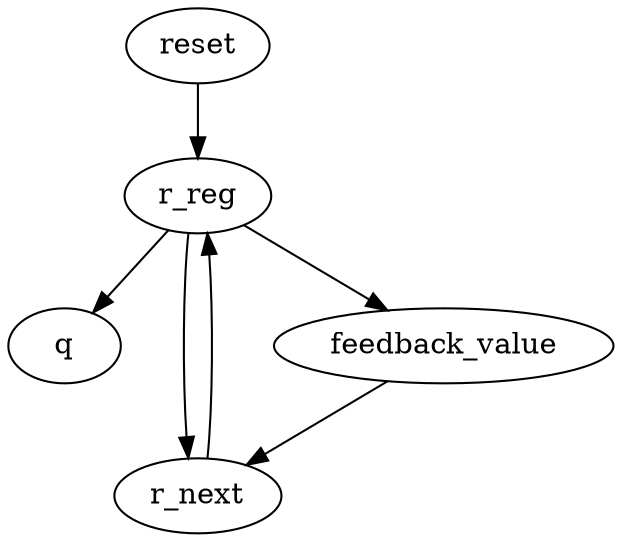 strict digraph "" {
	r_reg -> q	[weight=1.0];
	r_reg -> r_next	[weight=1.0];
	r_reg -> feedback_value	[weight=1.0];
	r_next -> r_reg	[weight=1.0];
	feedback_value -> r_next	[weight=1.0];
	reset -> r_reg	[weight=2.0];
}
